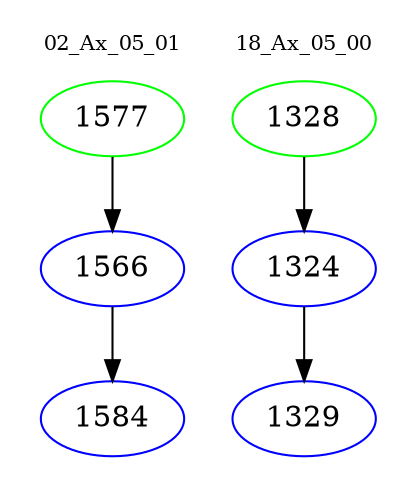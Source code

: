 digraph{
subgraph cluster_0 {
color = white
label = "02_Ax_05_01";
fontsize=10;
T0_1577 [label="1577", color="green"]
T0_1577 -> T0_1566 [color="black"]
T0_1566 [label="1566", color="blue"]
T0_1566 -> T0_1584 [color="black"]
T0_1584 [label="1584", color="blue"]
}
subgraph cluster_1 {
color = white
label = "18_Ax_05_00";
fontsize=10;
T1_1328 [label="1328", color="green"]
T1_1328 -> T1_1324 [color="black"]
T1_1324 [label="1324", color="blue"]
T1_1324 -> T1_1329 [color="black"]
T1_1329 [label="1329", color="blue"]
}
}
